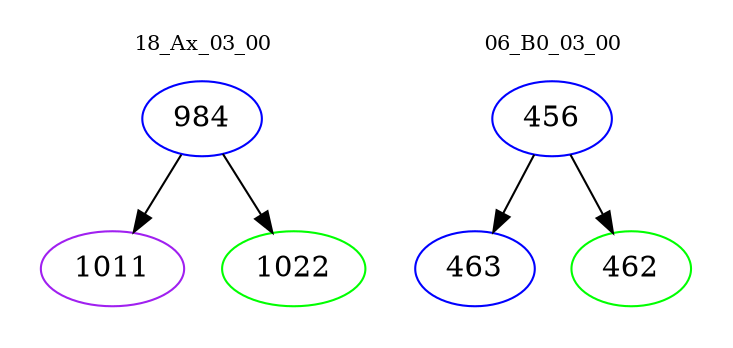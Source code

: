 digraph{
subgraph cluster_0 {
color = white
label = "18_Ax_03_00";
fontsize=10;
T0_984 [label="984", color="blue"]
T0_984 -> T0_1011 [color="black"]
T0_1011 [label="1011", color="purple"]
T0_984 -> T0_1022 [color="black"]
T0_1022 [label="1022", color="green"]
}
subgraph cluster_1 {
color = white
label = "06_B0_03_00";
fontsize=10;
T1_456 [label="456", color="blue"]
T1_456 -> T1_463 [color="black"]
T1_463 [label="463", color="blue"]
T1_456 -> T1_462 [color="black"]
T1_462 [label="462", color="green"]
}
}

